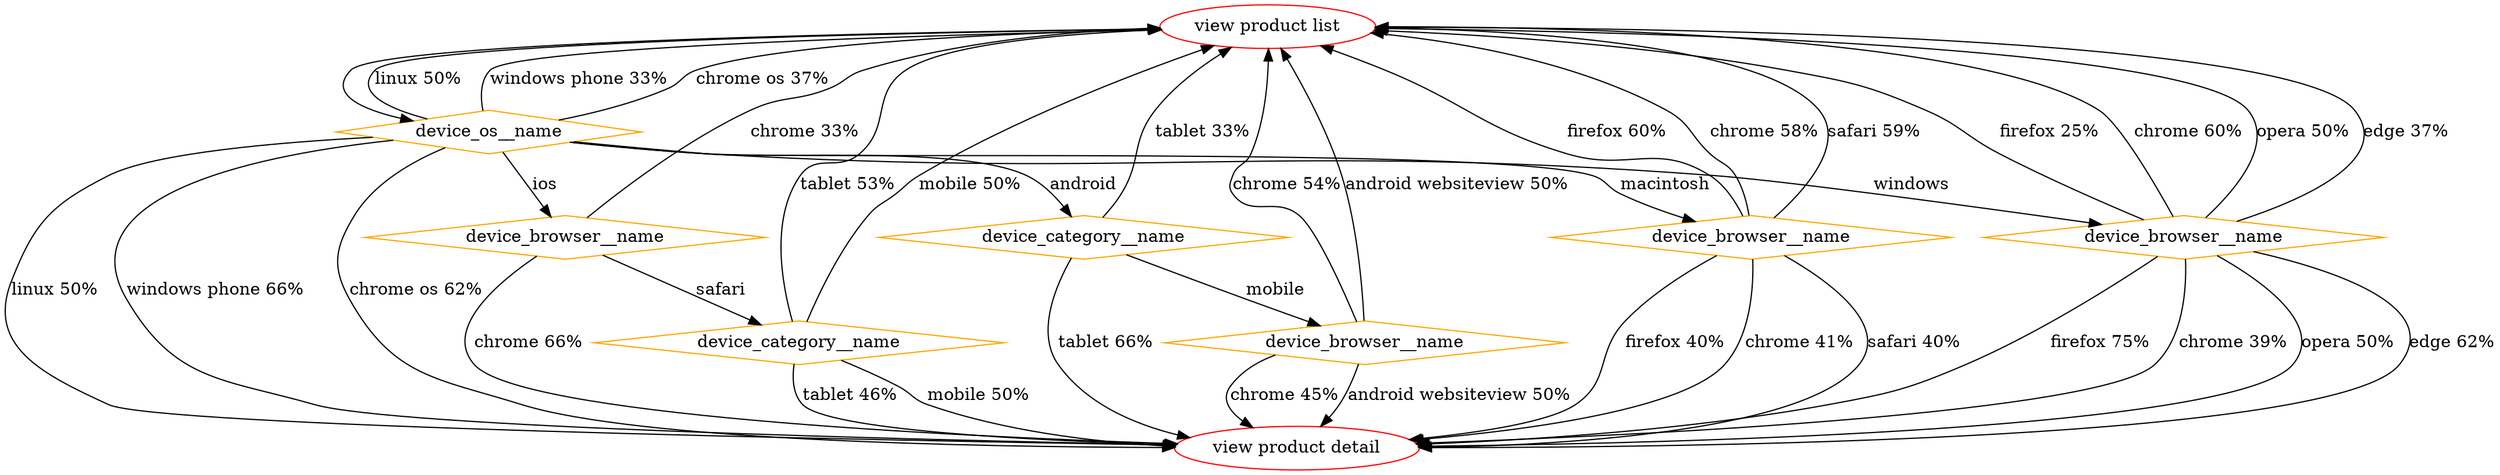 digraph {
	"view product list" [label="view product list" color=red shape=oval]
	node13 [label=device_os__name color=orange shape=diamond]
	"view product list" -> node13 [label=""]
	node13 -> node8 [label=ios]
	node8 [label=device_browser__name color=orange shape=diamond]
	node8 -> "view product detail" [label="chrome 66%"]
	"view product detail" [label="view product detail" color=red shape=oval]
	node8 -> "view product list" [label="chrome 33%"]
	"view product list" [label="view product list" color=red shape=oval]
	node8 -> node7 [label=safari]
	node7 [label=device_category__name color=orange shape=diamond]
	node7 -> "view product detail" [label="tablet 46%"]
	"view product detail" [label="view product detail" color=red shape=oval]
	node7 -> "view product list" [label="tablet 53%"]
	"view product list" [label="view product list" color=red shape=oval]
	node7 -> "view product detail" [label="mobile 50%"]
	"view product detail" [label="view product detail" color=red shape=oval]
	node7 -> "view product list" [label="mobile 50%"]
	"view product list" [label="view product list" color=red shape=oval]
	node13 -> node10 [label=android]
	node10 [label=device_category__name color=orange shape=diamond]
	node10 -> "view product detail" [label="tablet 66%"]
	"view product detail" [label="view product detail" color=red shape=oval]
	node10 -> "view product list" [label="tablet 33%"]
	"view product list" [label="view product list" color=red shape=oval]
	node10 -> node9 [label=mobile]
	node9 [label=device_browser__name color=orange shape=diamond]
	node9 -> "view product detail" [label="chrome 45%"]
	"view product detail" [label="view product detail" color=red shape=oval]
	node9 -> "view product list" [label="chrome 54%"]
	"view product list" [label="view product list" color=red shape=oval]
	node9 -> "view product detail" [label="android websiteview 50%"]
	"view product detail" [label="view product detail" color=red shape=oval]
	node9 -> "view product list" [label="android websiteview 50%"]
	"view product list" [label="view product list" color=red shape=oval]
	node13 -> node11 [label=macintosh]
	node11 [label=device_browser__name color=orange shape=diamond]
	node11 -> "view product detail" [label="firefox 40%"]
	"view product detail" [label="view product detail" color=red shape=oval]
	node11 -> "view product list" [label="firefox 60%"]
	"view product list" [label="view product list" color=red shape=oval]
	node11 -> "view product detail" [label="chrome 41%"]
	"view product detail" [label="view product detail" color=red shape=oval]
	node11 -> "view product list" [label="chrome 58%"]
	"view product list" [label="view product list" color=red shape=oval]
	node11 -> "view product detail" [label="safari 40%"]
	"view product detail" [label="view product detail" color=red shape=oval]
	node11 -> "view product list" [label="safari 59%"]
	"view product list" [label="view product list" color=red shape=oval]
	node13 -> "view product detail" [label="linux 50%"]
	"view product detail" [label="view product detail" color=red shape=oval]
	node13 -> "view product list" [label="linux 50%"]
	"view product list" [label="view product list" color=red shape=oval]
	node13 -> "view product detail" [label="windows phone 66%"]
	"view product detail" [label="view product detail" color=red shape=oval]
	node13 -> "view product list" [label="windows phone 33%"]
	"view product list" [label="view product list" color=red shape=oval]
	node13 -> "view product detail" [label="chrome os 62%"]
	"view product detail" [label="view product detail" color=red shape=oval]
	node13 -> "view product list" [label="chrome os 37%"]
	"view product list" [label="view product list" color=red shape=oval]
	node13 -> node12 [label=windows]
	node12 [label=device_browser__name color=orange shape=diamond]
	node12 -> "view product detail" [label="firefox 75%"]
	"view product detail" [label="view product detail" color=red shape=oval]
	node12 -> "view product list" [label="firefox 25%"]
	"view product list" [label="view product list" color=red shape=oval]
	node12 -> "view product detail" [label="chrome 39%"]
	"view product detail" [label="view product detail" color=red shape=oval]
	node12 -> "view product list" [label="chrome 60%"]
	"view product list" [label="view product list" color=red shape=oval]
	node12 -> "view product detail" [label="opera 50%"]
	"view product detail" [label="view product detail" color=red shape=oval]
	node12 -> "view product list" [label="opera 50%"]
	"view product list" [label="view product list" color=red shape=oval]
	node12 -> "view product detail" [label="edge 62%"]
	"view product detail" [label="view product detail" color=red shape=oval]
	node12 -> "view product list" [label="edge 37%"]
	"view product list" [label="view product list" color=red shape=oval]
}
